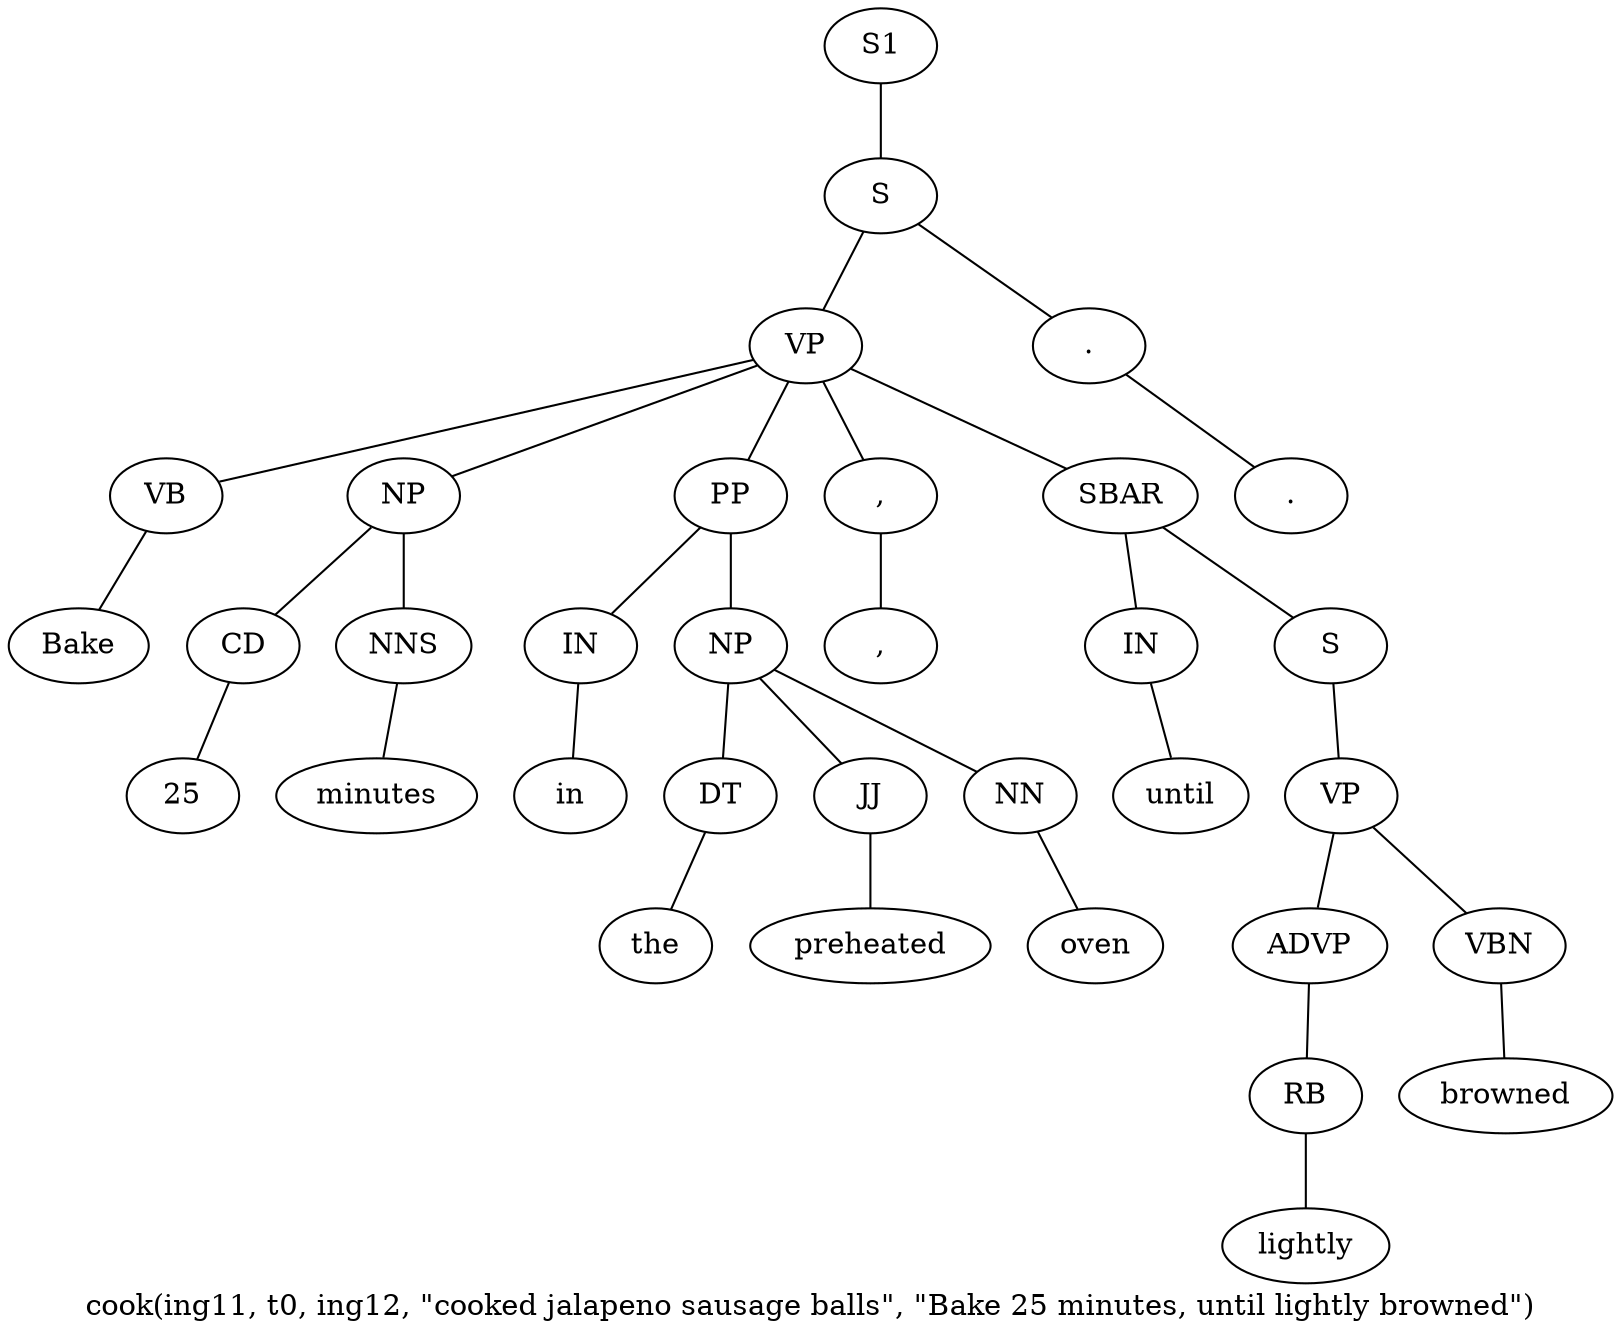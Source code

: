 graph SyntaxGraph {
	label = "cook(ing11, t0, ing12, \"cooked jalapeno sausage balls\", \"Bake 25 minutes, until lightly browned\")";
	Node0 [label="S1"];
	Node1 [label="S"];
	Node2 [label="VP"];
	Node3 [label="VB"];
	Node4 [label="Bake"];
	Node5 [label="NP"];
	Node6 [label="CD"];
	Node7 [label="25"];
	Node8 [label="NNS"];
	Node9 [label="minutes"];
	Node10 [label="PP"];
	Node11 [label="IN"];
	Node12 [label="in"];
	Node13 [label="NP"];
	Node14 [label="DT"];
	Node15 [label="the"];
	Node16 [label="JJ"];
	Node17 [label="preheated"];
	Node18 [label="NN"];
	Node19 [label="oven"];
	Node20 [label=","];
	Node21 [label=","];
	Node22 [label="SBAR"];
	Node23 [label="IN"];
	Node24 [label="until"];
	Node25 [label="S"];
	Node26 [label="VP"];
	Node27 [label="ADVP"];
	Node28 [label="RB"];
	Node29 [label="lightly"];
	Node30 [label="VBN"];
	Node31 [label="browned"];
	Node32 [label="."];
	Node33 [label="."];

	Node0 -- Node1;
	Node1 -- Node2;
	Node1 -- Node32;
	Node2 -- Node3;
	Node2 -- Node5;
	Node2 -- Node10;
	Node2 -- Node20;
	Node2 -- Node22;
	Node3 -- Node4;
	Node5 -- Node6;
	Node5 -- Node8;
	Node6 -- Node7;
	Node8 -- Node9;
	Node10 -- Node11;
	Node10 -- Node13;
	Node11 -- Node12;
	Node13 -- Node14;
	Node13 -- Node16;
	Node13 -- Node18;
	Node14 -- Node15;
	Node16 -- Node17;
	Node18 -- Node19;
	Node20 -- Node21;
	Node22 -- Node23;
	Node22 -- Node25;
	Node23 -- Node24;
	Node25 -- Node26;
	Node26 -- Node27;
	Node26 -- Node30;
	Node27 -- Node28;
	Node28 -- Node29;
	Node30 -- Node31;
	Node32 -- Node33;
}